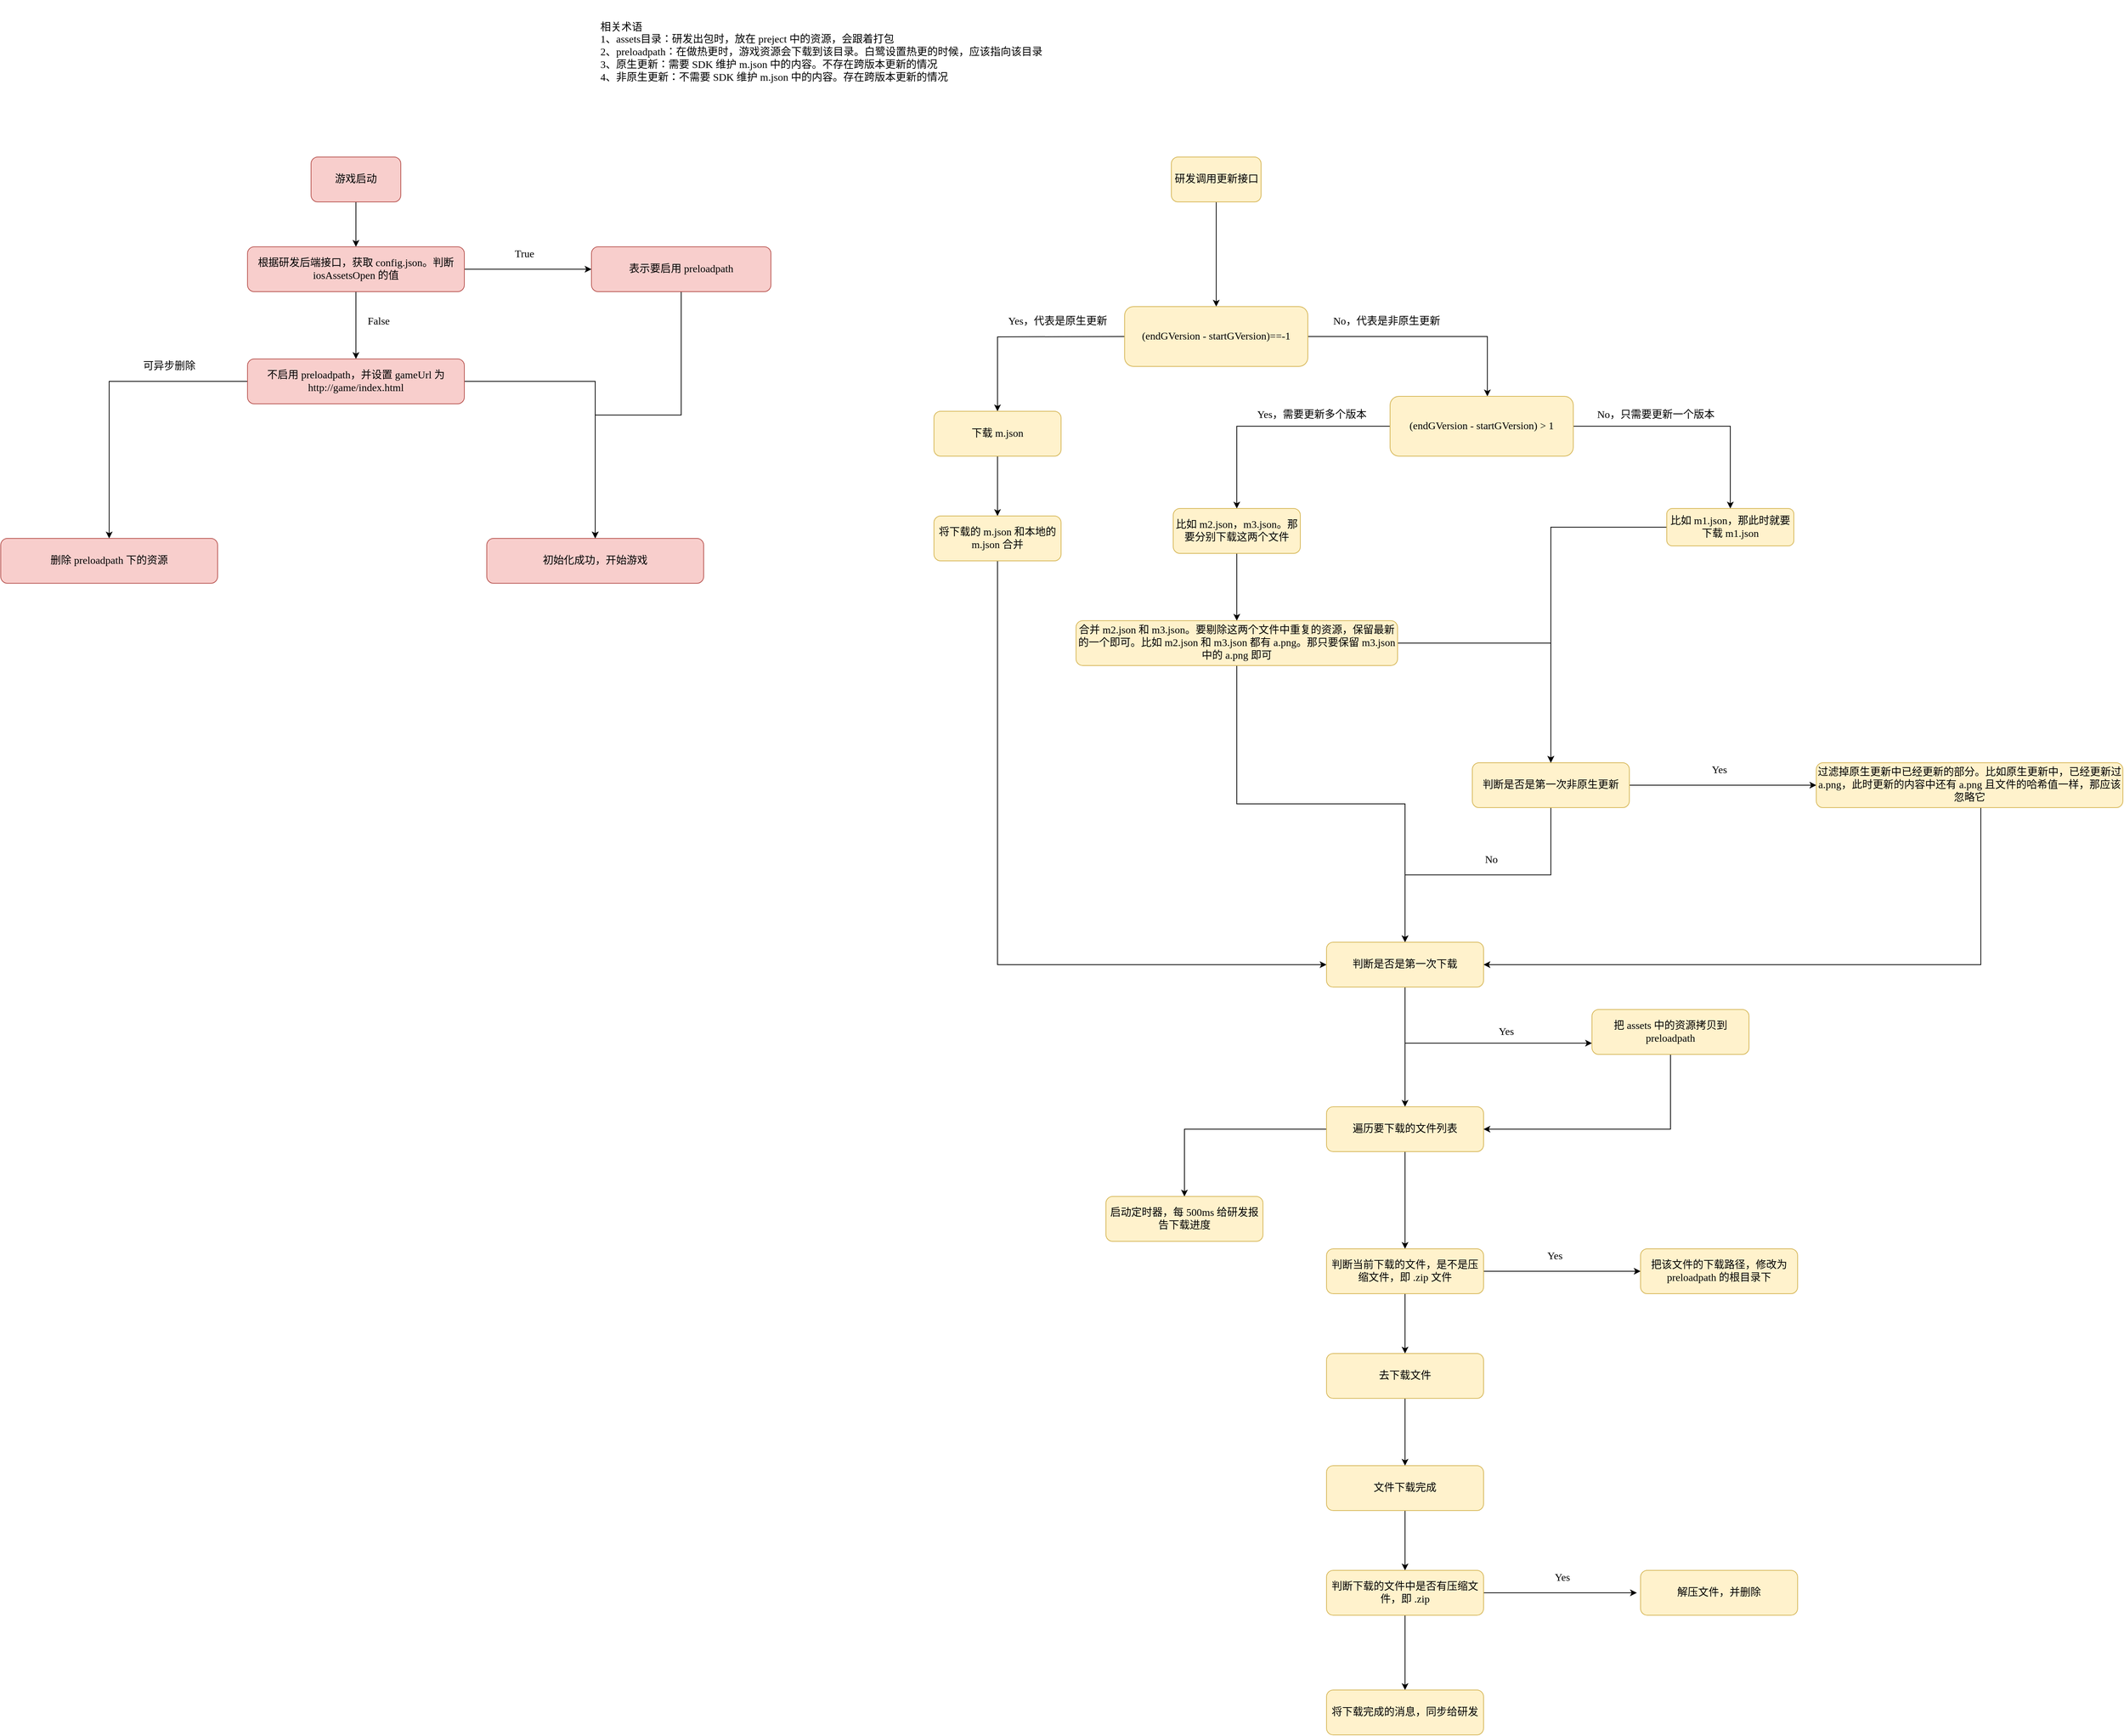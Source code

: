 <mxfile version="16.0.0" type="github">
  <diagram id="Y9YmNgavs_kz7u_fwx4b" name="第 1 页">
    <mxGraphModel dx="2249" dy="703" grid="1" gridSize="10" guides="1" tooltips="1" connect="1" arrows="1" fold="1" page="1" pageScale="1" pageWidth="827" pageHeight="1169" math="0" shadow="0">
      <root>
        <mxCell id="0" />
        <mxCell id="1" parent="0" />
        <mxCell id="E7psHjqIGk0uWjUXyS8v-7" value="" style="edgeStyle=orthogonalEdgeStyle;rounded=0;orthogonalLoop=1;jettySize=auto;html=1;fontFamily=Comic Sans MS;fontSize=14;" parent="1" source="E7psHjqIGk0uWjUXyS8v-4" edge="1">
          <mxGeometry relative="1" as="geometry">
            <mxPoint x="855.5" y="440" as="targetPoint" />
          </mxGeometry>
        </mxCell>
        <mxCell id="E7psHjqIGk0uWjUXyS8v-4" value="研发调用更新接口" style="rounded=1;whiteSpace=wrap;html=1;fillColor=#fff2cc;strokeColor=#d6b656;fontFamily=Comic Sans MS;fontSize=14;" parent="1" vertex="1">
          <mxGeometry x="795.5" y="240" width="120" height="60" as="geometry" />
        </mxCell>
        <mxCell id="E7psHjqIGk0uWjUXyS8v-9" value="" style="edgeStyle=orthogonalEdgeStyle;rounded=0;orthogonalLoop=1;jettySize=auto;html=1;fontFamily=Comic Sans MS;fontSize=14;" parent="1" target="E7psHjqIGk0uWjUXyS8v-8" edge="1">
          <mxGeometry relative="1" as="geometry">
            <mxPoint x="733" y="480" as="sourcePoint" />
          </mxGeometry>
        </mxCell>
        <mxCell id="E7psHjqIGk0uWjUXyS8v-14" value="" style="edgeStyle=orthogonalEdgeStyle;rounded=0;orthogonalLoop=1;jettySize=auto;html=1;fontFamily=Comic Sans MS;fontSize=14;" parent="1" source="E7psHjqIGk0uWjUXyS8v-8" target="E7psHjqIGk0uWjUXyS8v-13" edge="1">
          <mxGeometry relative="1" as="geometry" />
        </mxCell>
        <mxCell id="E7psHjqIGk0uWjUXyS8v-8" value="下载 m.json" style="whiteSpace=wrap;html=1;fillColor=#fff2cc;strokeColor=#d6b656;rounded=1;fontFamily=Comic Sans MS;fontSize=14;" parent="1" vertex="1">
          <mxGeometry x="478" y="580" width="170" height="60" as="geometry" />
        </mxCell>
        <mxCell id="E7psHjqIGk0uWjUXyS8v-10" value="Yes，代表是原生更新" style="text;html=1;align=center;verticalAlign=middle;resizable=0;points=[];autosize=1;strokeColor=none;fillColor=none;fontFamily=Comic Sans MS;fontSize=14;" parent="1" vertex="1">
          <mxGeometry x="568" y="450" width="150" height="20" as="geometry" />
        </mxCell>
        <mxCell id="E7psHjqIGk0uWjUXyS8v-11" value="相关术语&lt;br style=&quot;font-size: 14px&quot;&gt;&lt;div style=&quot;font-size: 14px&quot;&gt;&lt;span style=&quot;font-size: 14px&quot;&gt;1、assets目录：研发出包时，放在 preject 中的资源，会跟着打包&lt;br style=&quot;font-size: 14px&quot;&gt;2、preloadpath：在做热更时，游戏资源会下载到该目录。白鹭设置热更的时候，应该指向该目录&lt;/span&gt;&lt;/div&gt;&lt;div style=&quot;font-size: 14px&quot;&gt;&lt;span style=&quot;font-size: 14px&quot;&gt;3、原生更新：需要 SDK 维护 m.json 中的内容。不存在跨版本更新的情况&lt;/span&gt;&lt;/div&gt;&lt;div style=&quot;font-size: 14px&quot;&gt;&lt;span style=&quot;font-size: 14px&quot;&gt;4、非原生更新：不需要 SDK 维护 m.json 中的内容。存在跨版本更新的情况&lt;/span&gt;&lt;/div&gt;" style="text;html=1;strokeColor=none;fillColor=none;align=left;verticalAlign=middle;whiteSpace=wrap;rounded=0;fontFamily=Comic Sans MS;fontSize=14;" parent="1" vertex="1">
          <mxGeometry x="30" y="30" width="1120" height="140" as="geometry" />
        </mxCell>
        <mxCell id="E7psHjqIGk0uWjUXyS8v-20" value="" style="edgeStyle=orthogonalEdgeStyle;rounded=0;orthogonalLoop=1;jettySize=auto;html=1;fontFamily=Comic Sans MS;fontSize=14;entryX=0.531;entryY=0;entryDx=0;entryDy=0;entryPerimeter=0;" parent="1" source="E7psHjqIGk0uWjUXyS8v-12" target="E7psHjqIGk0uWjUXyS8v-22" edge="1">
          <mxGeometry relative="1" as="geometry">
            <mxPoint x="1210.5" y="550" as="targetPoint" />
            <Array as="points">
              <mxPoint x="1218" y="480" />
            </Array>
          </mxGeometry>
        </mxCell>
        <mxCell id="E7psHjqIGk0uWjUXyS8v-12" value="&lt;span&gt;(endGVersion - startGVersion)==-1&lt;/span&gt;" style="rounded=1;whiteSpace=wrap;html=1;fontFamily=Comic Sans MS;fontSize=14;fillColor=#fff2cc;strokeColor=#d6b656;" parent="1" vertex="1">
          <mxGeometry x="733" y="440" width="245" height="80" as="geometry" />
        </mxCell>
        <mxCell id="E7psHjqIGk0uWjUXyS8v-38" style="edgeStyle=orthogonalEdgeStyle;rounded=0;orthogonalLoop=1;jettySize=auto;html=1;entryX=0;entryY=0.5;entryDx=0;entryDy=0;fontFamily=Comic Sans MS;fontSize=14;" parent="1" source="E7psHjqIGk0uWjUXyS8v-13" target="E7psHjqIGk0uWjUXyS8v-37" edge="1">
          <mxGeometry relative="1" as="geometry">
            <Array as="points">
              <mxPoint x="563" y="1320" />
            </Array>
          </mxGeometry>
        </mxCell>
        <mxCell id="E7psHjqIGk0uWjUXyS8v-13" value="将下载的 m.json 和本地的 m.json 合并" style="whiteSpace=wrap;html=1;fillColor=#fff2cc;strokeColor=#d6b656;rounded=1;fontFamily=Comic Sans MS;fontSize=14;" parent="1" vertex="1">
          <mxGeometry x="478" y="720" width="170" height="60" as="geometry" />
        </mxCell>
        <mxCell id="E7psHjqIGk0uWjUXyS8v-35" value="" style="edgeStyle=orthogonalEdgeStyle;rounded=0;orthogonalLoop=1;jettySize=auto;html=1;fontFamily=Comic Sans MS;fontSize=14;" parent="1" source="E7psHjqIGk0uWjUXyS8v-15" target="E7psHjqIGk0uWjUXyS8v-34" edge="1">
          <mxGeometry relative="1" as="geometry" />
        </mxCell>
        <mxCell id="E7psHjqIGk0uWjUXyS8v-41" style="edgeStyle=orthogonalEdgeStyle;rounded=0;orthogonalLoop=1;jettySize=auto;html=1;fontFamily=Comic Sans MS;fontSize=14;" parent="1" source="E7psHjqIGk0uWjUXyS8v-15" target="E7psHjqIGk0uWjUXyS8v-37" edge="1">
          <mxGeometry relative="1" as="geometry" />
        </mxCell>
        <mxCell id="E7psHjqIGk0uWjUXyS8v-15" value="判断是否是第一次非原生更新" style="whiteSpace=wrap;html=1;fillColor=#fff2cc;strokeColor=#d6b656;rounded=1;fontFamily=Comic Sans MS;fontSize=14;" parent="1" vertex="1">
          <mxGeometry x="1198" y="1050" width="210" height="60" as="geometry" />
        </mxCell>
        <mxCell id="E7psHjqIGk0uWjUXyS8v-25" style="edgeStyle=orthogonalEdgeStyle;rounded=0;orthogonalLoop=1;jettySize=auto;html=1;fontFamily=Comic Sans MS;fontSize=14;" parent="1" source="E7psHjqIGk0uWjUXyS8v-22" target="E7psHjqIGk0uWjUXyS8v-24" edge="1">
          <mxGeometry relative="1" as="geometry" />
        </mxCell>
        <mxCell id="E7psHjqIGk0uWjUXyS8v-27" style="edgeStyle=orthogonalEdgeStyle;rounded=0;orthogonalLoop=1;jettySize=auto;html=1;entryX=0.5;entryY=0;entryDx=0;entryDy=0;fontFamily=Comic Sans MS;fontSize=14;" parent="1" source="E7psHjqIGk0uWjUXyS8v-22" target="E7psHjqIGk0uWjUXyS8v-26" edge="1">
          <mxGeometry relative="1" as="geometry" />
        </mxCell>
        <mxCell id="E7psHjqIGk0uWjUXyS8v-22" value="&lt;span&gt;(endGVersion - startGVersion) &amp;gt; 1&lt;/span&gt;" style="rounded=1;whiteSpace=wrap;html=1;fontFamily=Comic Sans MS;fontSize=14;fillColor=#fff2cc;strokeColor=#d6b656;" parent="1" vertex="1">
          <mxGeometry x="1088" y="560" width="245" height="80" as="geometry" />
        </mxCell>
        <mxCell id="E7psHjqIGk0uWjUXyS8v-23" value="No，代表是非原生更新" style="text;html=1;align=center;verticalAlign=middle;resizable=0;points=[];autosize=1;strokeColor=none;fillColor=none;fontFamily=Comic Sans MS;fontSize=14;" parent="1" vertex="1">
          <mxGeometry x="1003" y="450" width="160" height="20" as="geometry" />
        </mxCell>
        <mxCell id="E7psHjqIGk0uWjUXyS8v-31" value="" style="edgeStyle=orthogonalEdgeStyle;rounded=0;orthogonalLoop=1;jettySize=auto;html=1;fontFamily=Comic Sans MS;fontSize=14;" parent="1" source="E7psHjqIGk0uWjUXyS8v-24" target="E7psHjqIGk0uWjUXyS8v-30" edge="1">
          <mxGeometry relative="1" as="geometry" />
        </mxCell>
        <mxCell id="E7psHjqIGk0uWjUXyS8v-24" value="比如 m2.json，m3.json。那要分别下载这两个文件" style="whiteSpace=wrap;html=1;fillColor=#fff2cc;strokeColor=#d6b656;rounded=1;fontFamily=Comic Sans MS;fontSize=14;" parent="1" vertex="1">
          <mxGeometry x="798" y="710" width="170" height="60" as="geometry" />
        </mxCell>
        <mxCell id="E7psHjqIGk0uWjUXyS8v-33" style="edgeStyle=orthogonalEdgeStyle;rounded=0;orthogonalLoop=1;jettySize=auto;html=1;entryX=0.5;entryY=0;entryDx=0;entryDy=0;fontFamily=Comic Sans MS;fontSize=14;" parent="1" source="E7psHjqIGk0uWjUXyS8v-26" target="E7psHjqIGk0uWjUXyS8v-15" edge="1">
          <mxGeometry relative="1" as="geometry" />
        </mxCell>
        <mxCell id="E7psHjqIGk0uWjUXyS8v-26" value="比如 m1.json，那此时就要下载 m1.json" style="whiteSpace=wrap;html=1;fillColor=#fff2cc;strokeColor=#d6b656;rounded=1;fontFamily=Comic Sans MS;fontSize=14;" parent="1" vertex="1">
          <mxGeometry x="1458" y="710" width="170" height="50" as="geometry" />
        </mxCell>
        <mxCell id="E7psHjqIGk0uWjUXyS8v-28" value="No，只需要更新一个版本" style="text;html=1;align=center;verticalAlign=middle;resizable=0;points=[];autosize=1;strokeColor=none;fillColor=none;fontSize=14;fontFamily=Comic Sans MS;" parent="1" vertex="1">
          <mxGeometry x="1358" y="575" width="170" height="20" as="geometry" />
        </mxCell>
        <mxCell id="E7psHjqIGk0uWjUXyS8v-29" value="Yes，需要更新多个版本" style="text;html=1;align=center;verticalAlign=middle;resizable=0;points=[];autosize=1;strokeColor=none;fillColor=none;fontSize=14;fontFamily=Comic Sans MS;" parent="1" vertex="1">
          <mxGeometry x="903" y="575" width="160" height="20" as="geometry" />
        </mxCell>
        <mxCell id="E7psHjqIGk0uWjUXyS8v-32" style="edgeStyle=orthogonalEdgeStyle;rounded=0;orthogonalLoop=1;jettySize=auto;html=1;entryX=0.5;entryY=0;entryDx=0;entryDy=0;fontFamily=Comic Sans MS;fontSize=14;" parent="1" source="E7psHjqIGk0uWjUXyS8v-30" target="E7psHjqIGk0uWjUXyS8v-15" edge="1">
          <mxGeometry relative="1" as="geometry" />
        </mxCell>
        <mxCell id="E7psHjqIGk0uWjUXyS8v-39" style="edgeStyle=orthogonalEdgeStyle;rounded=0;orthogonalLoop=1;jettySize=auto;html=1;fontFamily=Comic Sans MS;fontSize=14;" parent="1" source="E7psHjqIGk0uWjUXyS8v-30" target="E7psHjqIGk0uWjUXyS8v-37" edge="1">
          <mxGeometry relative="1" as="geometry" />
        </mxCell>
        <mxCell id="E7psHjqIGk0uWjUXyS8v-30" value="合并 m2.json 和 m3.json。要剔除这两个文件中重复的资源，保留最新的一个即可。比如 m2.json 和 m3.json 都有 a.png。那只要保留 m3.json 中的 a.png 即可" style="whiteSpace=wrap;html=1;fillColor=#fff2cc;strokeColor=#d6b656;rounded=1;fontFamily=Comic Sans MS;fontSize=14;" parent="1" vertex="1">
          <mxGeometry x="668" y="860" width="430" height="60" as="geometry" />
        </mxCell>
        <mxCell id="E7psHjqIGk0uWjUXyS8v-43" style="edgeStyle=orthogonalEdgeStyle;rounded=0;orthogonalLoop=1;jettySize=auto;html=1;entryX=1;entryY=0.5;entryDx=0;entryDy=0;fontFamily=Comic Sans MS;fontSize=14;" parent="1" source="E7psHjqIGk0uWjUXyS8v-34" target="E7psHjqIGk0uWjUXyS8v-37" edge="1">
          <mxGeometry relative="1" as="geometry">
            <Array as="points">
              <mxPoint x="1878" y="1320" />
            </Array>
          </mxGeometry>
        </mxCell>
        <mxCell id="E7psHjqIGk0uWjUXyS8v-34" value="过滤掉原生更新中已经更新的部分。比如原生更新中，已经更新过a.png，此时更新的内容中还有 a.png 且文件的哈希值一样，那应该忽略它" style="whiteSpace=wrap;html=1;fillColor=#fff2cc;strokeColor=#d6b656;rounded=1;fontFamily=Comic Sans MS;fontSize=14;" parent="1" vertex="1">
          <mxGeometry x="1658" y="1050" width="410" height="60" as="geometry" />
        </mxCell>
        <mxCell id="E7psHjqIGk0uWjUXyS8v-36" value="Yes" style="text;html=1;align=center;verticalAlign=middle;resizable=0;points=[];autosize=1;strokeColor=none;fillColor=none;fontSize=14;fontFamily=Comic Sans MS;" parent="1" vertex="1">
          <mxGeometry x="1508" y="1050" width="40" height="20" as="geometry" />
        </mxCell>
        <mxCell id="E7psHjqIGk0uWjUXyS8v-44" style="edgeStyle=orthogonalEdgeStyle;rounded=0;orthogonalLoop=1;jettySize=auto;html=1;fontFamily=Comic Sans MS;fontSize=14;entryX=0.5;entryY=0;entryDx=0;entryDy=0;" parent="1" source="E7psHjqIGk0uWjUXyS8v-37" target="E7psHjqIGk0uWjUXyS8v-45" edge="1">
          <mxGeometry relative="1" as="geometry">
            <mxPoint x="1108" y="1460" as="targetPoint" />
          </mxGeometry>
        </mxCell>
        <mxCell id="E7psHjqIGk0uWjUXyS8v-47" style="edgeStyle=orthogonalEdgeStyle;rounded=0;orthogonalLoop=1;jettySize=auto;html=1;entryX=0;entryY=0.75;entryDx=0;entryDy=0;fontFamily=Comic Sans MS;fontSize=14;" parent="1" source="E7psHjqIGk0uWjUXyS8v-37" target="E7psHjqIGk0uWjUXyS8v-46" edge="1">
          <mxGeometry relative="1" as="geometry">
            <Array as="points">
              <mxPoint x="1108" y="1425" />
            </Array>
          </mxGeometry>
        </mxCell>
        <mxCell id="E7psHjqIGk0uWjUXyS8v-37" value="判断是否是第一次下载" style="whiteSpace=wrap;html=1;fillColor=#fff2cc;strokeColor=#d6b656;rounded=1;fontFamily=Comic Sans MS;fontSize=14;" parent="1" vertex="1">
          <mxGeometry x="1003" y="1290" width="210" height="60" as="geometry" />
        </mxCell>
        <mxCell id="E7psHjqIGk0uWjUXyS8v-42" value="No" style="text;html=1;align=center;verticalAlign=middle;resizable=0;points=[];autosize=1;strokeColor=none;fillColor=none;fontSize=14;fontFamily=Comic Sans MS;" parent="1" vertex="1">
          <mxGeometry x="1208" y="1170" width="30" height="20" as="geometry" />
        </mxCell>
        <mxCell id="E7psHjqIGk0uWjUXyS8v-52" style="edgeStyle=orthogonalEdgeStyle;rounded=0;orthogonalLoop=1;jettySize=auto;html=1;entryX=0.5;entryY=0;entryDx=0;entryDy=0;fontFamily=Comic Sans MS;fontSize=14;" parent="1" source="E7psHjqIGk0uWjUXyS8v-45" target="E7psHjqIGk0uWjUXyS8v-51" edge="1">
          <mxGeometry relative="1" as="geometry" />
        </mxCell>
        <mxCell id="E7psHjqIGk0uWjUXyS8v-55" style="edgeStyle=orthogonalEdgeStyle;rounded=0;orthogonalLoop=1;jettySize=auto;html=1;fontFamily=Comic Sans MS;fontSize=14;" parent="1" source="E7psHjqIGk0uWjUXyS8v-45" target="E7psHjqIGk0uWjUXyS8v-54" edge="1">
          <mxGeometry relative="1" as="geometry" />
        </mxCell>
        <mxCell id="E7psHjqIGk0uWjUXyS8v-45" value="遍历要下载的文件列表" style="whiteSpace=wrap;html=1;fillColor=#fff2cc;strokeColor=#d6b656;rounded=1;fontFamily=Comic Sans MS;fontSize=14;" parent="1" vertex="1">
          <mxGeometry x="1003" y="1510" width="210" height="60" as="geometry" />
        </mxCell>
        <mxCell id="E7psHjqIGk0uWjUXyS8v-49" style="edgeStyle=orthogonalEdgeStyle;rounded=0;orthogonalLoop=1;jettySize=auto;html=1;entryX=1;entryY=0.5;entryDx=0;entryDy=0;fontFamily=Comic Sans MS;fontSize=14;" parent="1" source="E7psHjqIGk0uWjUXyS8v-46" target="E7psHjqIGk0uWjUXyS8v-45" edge="1">
          <mxGeometry relative="1" as="geometry">
            <Array as="points">
              <mxPoint x="1463" y="1540" />
            </Array>
          </mxGeometry>
        </mxCell>
        <mxCell id="E7psHjqIGk0uWjUXyS8v-46" value="把 assets 中的资源拷贝到 preloadpath" style="whiteSpace=wrap;html=1;fillColor=#fff2cc;strokeColor=#d6b656;rounded=1;fontFamily=Comic Sans MS;fontSize=14;" parent="1" vertex="1">
          <mxGeometry x="1358" y="1380" width="210" height="60" as="geometry" />
        </mxCell>
        <mxCell id="E7psHjqIGk0uWjUXyS8v-48" value="Yes" style="text;html=1;align=center;verticalAlign=middle;resizable=0;points=[];autosize=1;strokeColor=none;fillColor=none;fontSize=14;fontFamily=Comic Sans MS;" parent="1" vertex="1">
          <mxGeometry x="1223" y="1400" width="40" height="20" as="geometry" />
        </mxCell>
        <mxCell id="E7psHjqIGk0uWjUXyS8v-51" value="启动定时器，每 500ms 给研发报告下载进度" style="whiteSpace=wrap;html=1;fillColor=#fff2cc;strokeColor=#d6b656;rounded=1;fontFamily=Comic Sans MS;fontSize=14;" parent="1" vertex="1">
          <mxGeometry x="708" y="1630" width="210" height="60" as="geometry" />
        </mxCell>
        <mxCell id="E7psHjqIGk0uWjUXyS8v-57" style="edgeStyle=orthogonalEdgeStyle;rounded=0;orthogonalLoop=1;jettySize=auto;html=1;entryX=0;entryY=0.5;entryDx=0;entryDy=0;fontFamily=Comic Sans MS;fontSize=14;" parent="1" source="E7psHjqIGk0uWjUXyS8v-54" target="E7psHjqIGk0uWjUXyS8v-56" edge="1">
          <mxGeometry relative="1" as="geometry" />
        </mxCell>
        <mxCell id="E7psHjqIGk0uWjUXyS8v-60" value="" style="edgeStyle=orthogonalEdgeStyle;rounded=0;orthogonalLoop=1;jettySize=auto;html=1;fontFamily=Comic Sans MS;fontSize=14;" parent="1" source="E7psHjqIGk0uWjUXyS8v-54" target="E7psHjqIGk0uWjUXyS8v-59" edge="1">
          <mxGeometry relative="1" as="geometry" />
        </mxCell>
        <mxCell id="E7psHjqIGk0uWjUXyS8v-54" value="判断当前下载的文件，是不是压缩文件，即 .zip 文件" style="whiteSpace=wrap;html=1;fillColor=#fff2cc;strokeColor=#d6b656;rounded=1;fontFamily=Comic Sans MS;fontSize=14;" parent="1" vertex="1">
          <mxGeometry x="1003" y="1700" width="210" height="60" as="geometry" />
        </mxCell>
        <mxCell id="E7psHjqIGk0uWjUXyS8v-56" value="把该文件的下载路径，修改为 preloadpath 的根目录下" style="whiteSpace=wrap;html=1;fillColor=#fff2cc;strokeColor=#d6b656;rounded=1;fontFamily=Comic Sans MS;fontSize=14;" parent="1" vertex="1">
          <mxGeometry x="1423" y="1700" width="210" height="60" as="geometry" />
        </mxCell>
        <mxCell id="E7psHjqIGk0uWjUXyS8v-58" value="Yes" style="text;html=1;align=center;verticalAlign=middle;resizable=0;points=[];autosize=1;strokeColor=none;fillColor=none;fontSize=14;fontFamily=Comic Sans MS;" parent="1" vertex="1">
          <mxGeometry x="1288" y="1700" width="40" height="20" as="geometry" />
        </mxCell>
        <mxCell id="E7psHjqIGk0uWjUXyS8v-62" style="edgeStyle=orthogonalEdgeStyle;rounded=0;orthogonalLoop=1;jettySize=auto;html=1;entryX=0.5;entryY=0;entryDx=0;entryDy=0;fontFamily=Comic Sans MS;fontSize=14;" parent="1" source="E7psHjqIGk0uWjUXyS8v-59" target="E7psHjqIGk0uWjUXyS8v-61" edge="1">
          <mxGeometry relative="1" as="geometry" />
        </mxCell>
        <mxCell id="E7psHjqIGk0uWjUXyS8v-59" value="去下载文件" style="whiteSpace=wrap;html=1;fillColor=#fff2cc;strokeColor=#d6b656;rounded=1;fontFamily=Comic Sans MS;fontSize=14;" parent="1" vertex="1">
          <mxGeometry x="1003" y="1840" width="210" height="60" as="geometry" />
        </mxCell>
        <mxCell id="E7psHjqIGk0uWjUXyS8v-64" style="edgeStyle=orthogonalEdgeStyle;rounded=0;orthogonalLoop=1;jettySize=auto;html=1;entryX=0.5;entryY=0;entryDx=0;entryDy=0;fontFamily=Comic Sans MS;fontSize=14;" parent="1" source="E7psHjqIGk0uWjUXyS8v-61" target="E7psHjqIGk0uWjUXyS8v-63" edge="1">
          <mxGeometry relative="1" as="geometry" />
        </mxCell>
        <mxCell id="E7psHjqIGk0uWjUXyS8v-61" value="文件下载完成" style="whiteSpace=wrap;html=1;fillColor=#fff2cc;strokeColor=#d6b656;rounded=1;fontFamily=Comic Sans MS;fontSize=14;" parent="1" vertex="1">
          <mxGeometry x="1003" y="1990" width="210" height="60" as="geometry" />
        </mxCell>
        <mxCell id="E7psHjqIGk0uWjUXyS8v-66" style="edgeStyle=orthogonalEdgeStyle;rounded=0;orthogonalLoop=1;jettySize=auto;html=1;fontFamily=Comic Sans MS;fontSize=14;" parent="1" source="E7psHjqIGk0uWjUXyS8v-63" edge="1">
          <mxGeometry relative="1" as="geometry">
            <mxPoint x="1418" y="2160" as="targetPoint" />
          </mxGeometry>
        </mxCell>
        <mxCell id="E7psHjqIGk0uWjUXyS8v-69" style="edgeStyle=orthogonalEdgeStyle;rounded=0;orthogonalLoop=1;jettySize=auto;html=1;entryX=0.5;entryY=0;entryDx=0;entryDy=0;fontFamily=Comic Sans MS;fontSize=14;" parent="1" source="E7psHjqIGk0uWjUXyS8v-63" target="E7psHjqIGk0uWjUXyS8v-68" edge="1">
          <mxGeometry relative="1" as="geometry" />
        </mxCell>
        <mxCell id="E7psHjqIGk0uWjUXyS8v-63" value="判断下载的文件中是否有压缩文件，即 .zip" style="whiteSpace=wrap;html=1;fillColor=#fff2cc;strokeColor=#d6b656;rounded=1;fontFamily=Comic Sans MS;fontSize=14;" parent="1" vertex="1">
          <mxGeometry x="1003" y="2130" width="210" height="60" as="geometry" />
        </mxCell>
        <mxCell id="E7psHjqIGk0uWjUXyS8v-65" value="解压文件，并删除" style="whiteSpace=wrap;html=1;fillColor=#fff2cc;strokeColor=#d6b656;rounded=1;fontFamily=Comic Sans MS;fontSize=14;" parent="1" vertex="1">
          <mxGeometry x="1423" y="2130" width="210" height="60" as="geometry" />
        </mxCell>
        <mxCell id="E7psHjqIGk0uWjUXyS8v-67" value="Yes" style="text;html=1;align=center;verticalAlign=middle;resizable=0;points=[];autosize=1;strokeColor=none;fillColor=none;fontSize=14;fontFamily=Comic Sans MS;" parent="1" vertex="1">
          <mxGeometry x="1298" y="2130" width="40" height="20" as="geometry" />
        </mxCell>
        <mxCell id="E7psHjqIGk0uWjUXyS8v-68" value="将下载完成的消息，同步给研发" style="whiteSpace=wrap;html=1;fillColor=#fff2cc;strokeColor=#d6b656;rounded=1;fontFamily=Comic Sans MS;fontSize=14;" parent="1" vertex="1">
          <mxGeometry x="1003" y="2290" width="210" height="60" as="geometry" />
        </mxCell>
        <mxCell id="E7psHjqIGk0uWjUXyS8v-72" style="edgeStyle=orthogonalEdgeStyle;rounded=0;orthogonalLoop=1;jettySize=auto;html=1;entryX=0.5;entryY=0;entryDx=0;entryDy=0;fontFamily=Comic Sans MS;fontSize=14;" parent="1" source="E7psHjqIGk0uWjUXyS8v-70" target="E7psHjqIGk0uWjUXyS8v-71" edge="1">
          <mxGeometry relative="1" as="geometry" />
        </mxCell>
        <mxCell id="E7psHjqIGk0uWjUXyS8v-70" value="游戏启动" style="rounded=1;whiteSpace=wrap;html=1;fillColor=#f8cecc;strokeColor=#b85450;fontFamily=Comic Sans MS;fontSize=14;" parent="1" vertex="1">
          <mxGeometry x="-355" y="240" width="120" height="60" as="geometry" />
        </mxCell>
        <mxCell id="E7psHjqIGk0uWjUXyS8v-74" style="edgeStyle=orthogonalEdgeStyle;rounded=0;orthogonalLoop=1;jettySize=auto;html=1;entryX=0;entryY=0.5;entryDx=0;entryDy=0;fontFamily=Comic Sans MS;fontSize=14;" parent="1" source="E7psHjqIGk0uWjUXyS8v-71" target="E7psHjqIGk0uWjUXyS8v-73" edge="1">
          <mxGeometry relative="1" as="geometry" />
        </mxCell>
        <mxCell id="E7psHjqIGk0uWjUXyS8v-76" style="edgeStyle=orthogonalEdgeStyle;rounded=0;orthogonalLoop=1;jettySize=auto;html=1;entryX=0.5;entryY=0;entryDx=0;entryDy=0;fontFamily=Comic Sans MS;fontSize=14;" parent="1" source="E7psHjqIGk0uWjUXyS8v-71" target="E7psHjqIGk0uWjUXyS8v-75" edge="1">
          <mxGeometry relative="1" as="geometry" />
        </mxCell>
        <mxCell id="E7psHjqIGk0uWjUXyS8v-71" value="根据研发后端接口，获取 config.json。判断&lt;span&gt;iosAssetsOpen 的值&lt;/span&gt;" style="rounded=1;whiteSpace=wrap;html=1;fillColor=#f8cecc;strokeColor=#b85450;fontFamily=Comic Sans MS;fontSize=14;" parent="1" vertex="1">
          <mxGeometry x="-440" y="360" width="290" height="60" as="geometry" />
        </mxCell>
        <mxCell id="E7psHjqIGk0uWjUXyS8v-81" style="edgeStyle=orthogonalEdgeStyle;rounded=0;orthogonalLoop=1;jettySize=auto;html=1;entryX=0.5;entryY=0;entryDx=0;entryDy=0;fontFamily=Comic Sans MS;fontSize=14;" parent="1" source="E7psHjqIGk0uWjUXyS8v-73" target="E7psHjqIGk0uWjUXyS8v-79" edge="1">
          <mxGeometry relative="1" as="geometry" />
        </mxCell>
        <mxCell id="E7psHjqIGk0uWjUXyS8v-73" value="表示要启用 preloadpath" style="rounded=1;whiteSpace=wrap;html=1;fillColor=#f8cecc;strokeColor=#b85450;fontFamily=Comic Sans MS;fontSize=14;" parent="1" vertex="1">
          <mxGeometry x="20" y="360" width="240" height="60" as="geometry" />
        </mxCell>
        <mxCell id="E7psHjqIGk0uWjUXyS8v-80" style="edgeStyle=orthogonalEdgeStyle;rounded=0;orthogonalLoop=1;jettySize=auto;html=1;fontFamily=Comic Sans MS;fontSize=14;" parent="1" source="E7psHjqIGk0uWjUXyS8v-75" target="E7psHjqIGk0uWjUXyS8v-79" edge="1">
          <mxGeometry relative="1" as="geometry" />
        </mxCell>
        <mxCell id="E7psHjqIGk0uWjUXyS8v-84" style="edgeStyle=orthogonalEdgeStyle;rounded=0;orthogonalLoop=1;jettySize=auto;html=1;fontFamily=Comic Sans MS;fontSize=14;" parent="1" source="E7psHjqIGk0uWjUXyS8v-75" target="E7psHjqIGk0uWjUXyS8v-83" edge="1">
          <mxGeometry relative="1" as="geometry" />
        </mxCell>
        <mxCell id="E7psHjqIGk0uWjUXyS8v-75" value="不启用 preloadpath，并设置 gameUrl 为&lt;br&gt;http://game/index.html" style="rounded=1;whiteSpace=wrap;html=1;fillColor=#f8cecc;strokeColor=#b85450;fontFamily=Comic Sans MS;fontSize=14;" parent="1" vertex="1">
          <mxGeometry x="-440" y="510" width="290" height="60" as="geometry" />
        </mxCell>
        <mxCell id="E7psHjqIGk0uWjUXyS8v-77" value="True" style="text;html=1;align=center;verticalAlign=middle;resizable=0;points=[];autosize=1;strokeColor=none;fillColor=none;fontSize=14;fontFamily=Comic Sans MS;" parent="1" vertex="1">
          <mxGeometry x="-95" y="360" width="50" height="20" as="geometry" />
        </mxCell>
        <mxCell id="E7psHjqIGk0uWjUXyS8v-78" value="False" style="text;html=1;align=center;verticalAlign=middle;resizable=0;points=[];autosize=1;strokeColor=none;fillColor=none;fontSize=14;fontFamily=Comic Sans MS;" parent="1" vertex="1">
          <mxGeometry x="-290" y="450" width="50" height="20" as="geometry" />
        </mxCell>
        <mxCell id="E7psHjqIGk0uWjUXyS8v-79" value="初始化成功，开始游戏" style="rounded=1;whiteSpace=wrap;html=1;fillColor=#f8cecc;strokeColor=#b85450;fontFamily=Comic Sans MS;fontSize=14;" parent="1" vertex="1">
          <mxGeometry x="-120" y="750" width="290" height="60" as="geometry" />
        </mxCell>
        <mxCell id="E7psHjqIGk0uWjUXyS8v-83" value="删除 preloadpath 下的资源" style="rounded=1;whiteSpace=wrap;html=1;fillColor=#f8cecc;strokeColor=#b85450;fontFamily=Comic Sans MS;fontSize=14;" parent="1" vertex="1">
          <mxGeometry x="-770" y="750" width="290" height="60" as="geometry" />
        </mxCell>
        <mxCell id="E7psHjqIGk0uWjUXyS8v-85" value="可异步删除" style="text;html=1;align=center;verticalAlign=middle;resizable=0;points=[];autosize=1;strokeColor=none;fillColor=none;fontSize=14;fontFamily=Comic Sans MS;" parent="1" vertex="1">
          <mxGeometry x="-590" y="510" width="90" height="20" as="geometry" />
        </mxCell>
      </root>
    </mxGraphModel>
  </diagram>
</mxfile>
